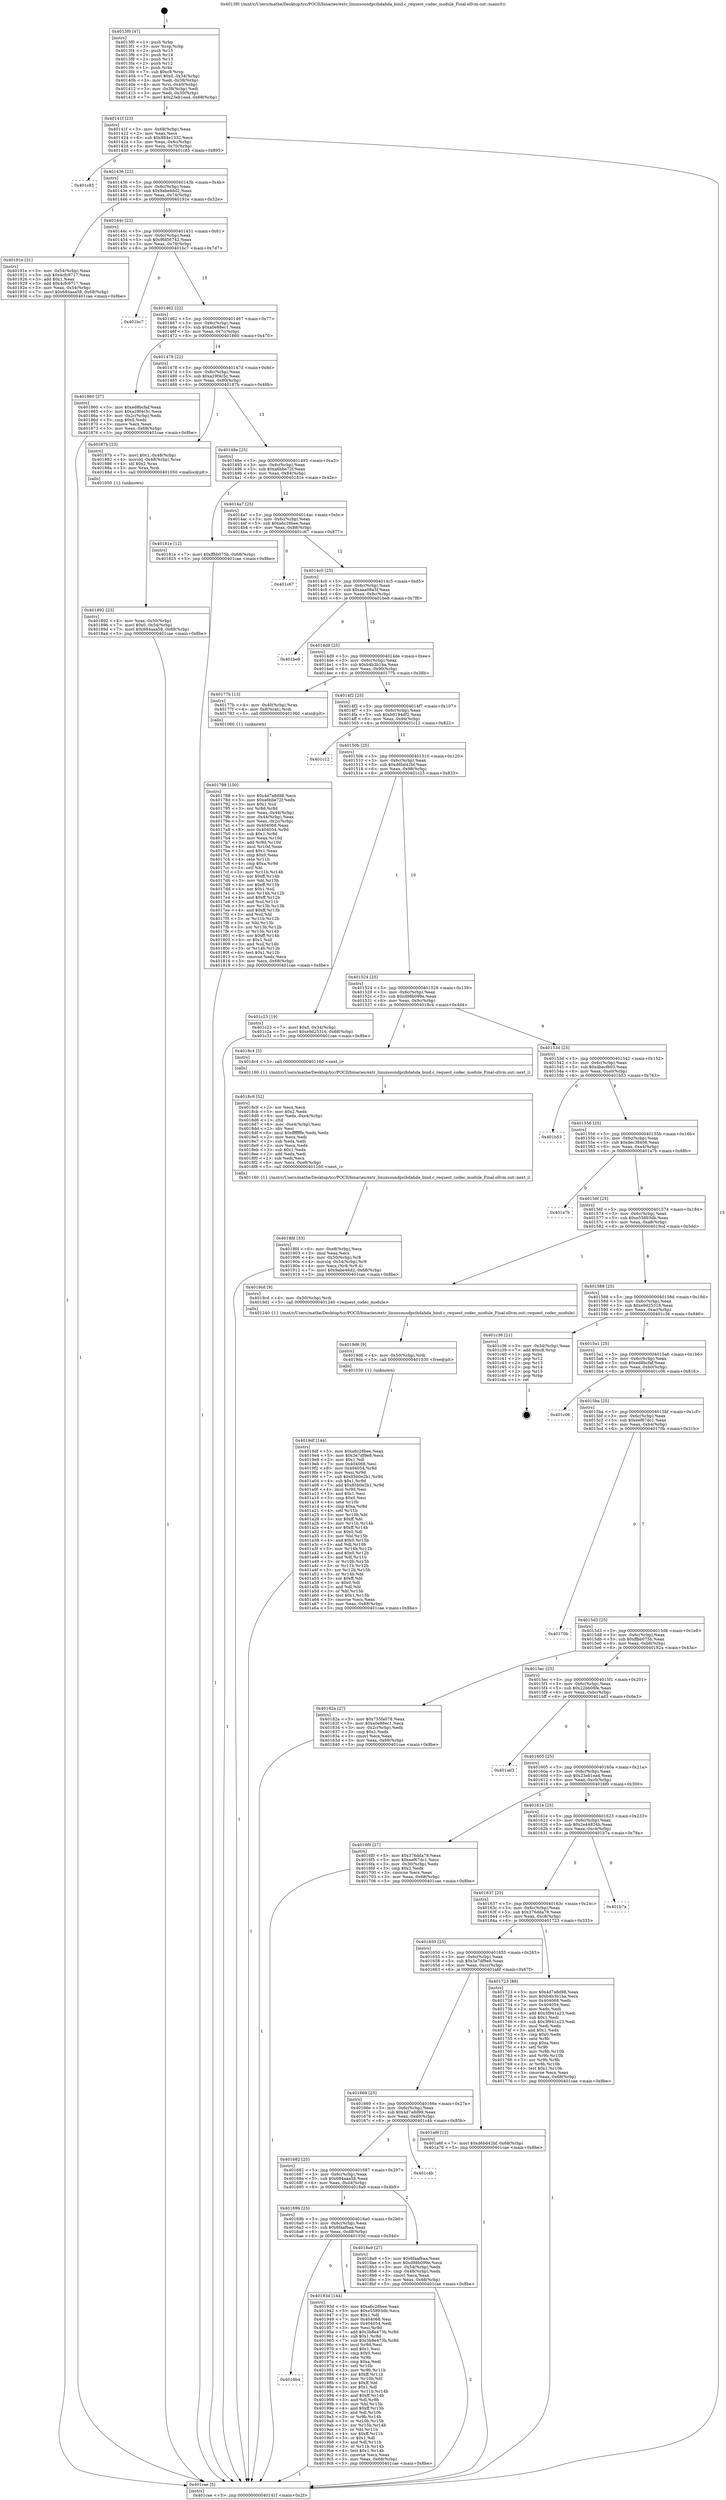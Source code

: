 digraph "0x4013f0" {
  label = "0x4013f0 (/mnt/c/Users/mathe/Desktop/tcc/POCII/binaries/extr_linuxsoundpcihdahda_bind.c_request_codec_module_Final-ollvm.out::main(0))"
  labelloc = "t"
  node[shape=record]

  Entry [label="",width=0.3,height=0.3,shape=circle,fillcolor=black,style=filled]
  "0x40141f" [label="{
     0x40141f [23]\l
     | [instrs]\l
     &nbsp;&nbsp;0x40141f \<+3\>: mov -0x68(%rbp),%eax\l
     &nbsp;&nbsp;0x401422 \<+2\>: mov %eax,%ecx\l
     &nbsp;&nbsp;0x401424 \<+6\>: sub $0x884e1332,%ecx\l
     &nbsp;&nbsp;0x40142a \<+3\>: mov %eax,-0x6c(%rbp)\l
     &nbsp;&nbsp;0x40142d \<+3\>: mov %ecx,-0x70(%rbp)\l
     &nbsp;&nbsp;0x401430 \<+6\>: je 0000000000401c85 \<main+0x895\>\l
  }"]
  "0x401c85" [label="{
     0x401c85\l
  }", style=dashed]
  "0x401436" [label="{
     0x401436 [22]\l
     | [instrs]\l
     &nbsp;&nbsp;0x401436 \<+5\>: jmp 000000000040143b \<main+0x4b\>\l
     &nbsp;&nbsp;0x40143b \<+3\>: mov -0x6c(%rbp),%eax\l
     &nbsp;&nbsp;0x40143e \<+5\>: sub $0x9abe46d2,%eax\l
     &nbsp;&nbsp;0x401443 \<+3\>: mov %eax,-0x74(%rbp)\l
     &nbsp;&nbsp;0x401446 \<+6\>: je 000000000040191e \<main+0x52e\>\l
  }"]
  Exit [label="",width=0.3,height=0.3,shape=circle,fillcolor=black,style=filled,peripheries=2]
  "0x40191e" [label="{
     0x40191e [31]\l
     | [instrs]\l
     &nbsp;&nbsp;0x40191e \<+3\>: mov -0x54(%rbp),%eax\l
     &nbsp;&nbsp;0x401921 \<+5\>: sub $0x4cfc9717,%eax\l
     &nbsp;&nbsp;0x401926 \<+3\>: add $0x1,%eax\l
     &nbsp;&nbsp;0x401929 \<+5\>: add $0x4cfc9717,%eax\l
     &nbsp;&nbsp;0x40192e \<+3\>: mov %eax,-0x54(%rbp)\l
     &nbsp;&nbsp;0x401931 \<+7\>: movl $0x684aaa58,-0x68(%rbp)\l
     &nbsp;&nbsp;0x401938 \<+5\>: jmp 0000000000401cae \<main+0x8be\>\l
  }"]
  "0x40144c" [label="{
     0x40144c [22]\l
     | [instrs]\l
     &nbsp;&nbsp;0x40144c \<+5\>: jmp 0000000000401451 \<main+0x61\>\l
     &nbsp;&nbsp;0x401451 \<+3\>: mov -0x6c(%rbp),%eax\l
     &nbsp;&nbsp;0x401454 \<+5\>: sub $0x9fd56742,%eax\l
     &nbsp;&nbsp;0x401459 \<+3\>: mov %eax,-0x78(%rbp)\l
     &nbsp;&nbsp;0x40145c \<+6\>: je 0000000000401bc7 \<main+0x7d7\>\l
  }"]
  "0x4019df" [label="{
     0x4019df [144]\l
     | [instrs]\l
     &nbsp;&nbsp;0x4019df \<+5\>: mov $0xa6c28bee,%eax\l
     &nbsp;&nbsp;0x4019e4 \<+5\>: mov $0x3e7df9e8,%ecx\l
     &nbsp;&nbsp;0x4019e9 \<+2\>: mov $0x1,%dl\l
     &nbsp;&nbsp;0x4019eb \<+7\>: mov 0x404068,%esi\l
     &nbsp;&nbsp;0x4019f2 \<+8\>: mov 0x404054,%r8d\l
     &nbsp;&nbsp;0x4019fa \<+3\>: mov %esi,%r9d\l
     &nbsp;&nbsp;0x4019fd \<+7\>: sub $0x85b0e2b1,%r9d\l
     &nbsp;&nbsp;0x401a04 \<+4\>: sub $0x1,%r9d\l
     &nbsp;&nbsp;0x401a08 \<+7\>: add $0x85b0e2b1,%r9d\l
     &nbsp;&nbsp;0x401a0f \<+4\>: imul %r9d,%esi\l
     &nbsp;&nbsp;0x401a13 \<+3\>: and $0x1,%esi\l
     &nbsp;&nbsp;0x401a16 \<+3\>: cmp $0x0,%esi\l
     &nbsp;&nbsp;0x401a19 \<+4\>: sete %r10b\l
     &nbsp;&nbsp;0x401a1d \<+4\>: cmp $0xa,%r8d\l
     &nbsp;&nbsp;0x401a21 \<+4\>: setl %r11b\l
     &nbsp;&nbsp;0x401a25 \<+3\>: mov %r10b,%bl\l
     &nbsp;&nbsp;0x401a28 \<+3\>: xor $0xff,%bl\l
     &nbsp;&nbsp;0x401a2b \<+3\>: mov %r11b,%r14b\l
     &nbsp;&nbsp;0x401a2e \<+4\>: xor $0xff,%r14b\l
     &nbsp;&nbsp;0x401a32 \<+3\>: xor $0x0,%dl\l
     &nbsp;&nbsp;0x401a35 \<+3\>: mov %bl,%r15b\l
     &nbsp;&nbsp;0x401a38 \<+4\>: and $0x0,%r15b\l
     &nbsp;&nbsp;0x401a3c \<+3\>: and %dl,%r10b\l
     &nbsp;&nbsp;0x401a3f \<+3\>: mov %r14b,%r12b\l
     &nbsp;&nbsp;0x401a42 \<+4\>: and $0x0,%r12b\l
     &nbsp;&nbsp;0x401a46 \<+3\>: and %dl,%r11b\l
     &nbsp;&nbsp;0x401a49 \<+3\>: or %r10b,%r15b\l
     &nbsp;&nbsp;0x401a4c \<+3\>: or %r11b,%r12b\l
     &nbsp;&nbsp;0x401a4f \<+3\>: xor %r12b,%r15b\l
     &nbsp;&nbsp;0x401a52 \<+3\>: or %r14b,%bl\l
     &nbsp;&nbsp;0x401a55 \<+3\>: xor $0xff,%bl\l
     &nbsp;&nbsp;0x401a58 \<+3\>: or $0x0,%dl\l
     &nbsp;&nbsp;0x401a5b \<+2\>: and %dl,%bl\l
     &nbsp;&nbsp;0x401a5d \<+3\>: or %bl,%r15b\l
     &nbsp;&nbsp;0x401a60 \<+4\>: test $0x1,%r15b\l
     &nbsp;&nbsp;0x401a64 \<+3\>: cmovne %ecx,%eax\l
     &nbsp;&nbsp;0x401a67 \<+3\>: mov %eax,-0x68(%rbp)\l
     &nbsp;&nbsp;0x401a6a \<+5\>: jmp 0000000000401cae \<main+0x8be\>\l
  }"]
  "0x401bc7" [label="{
     0x401bc7\l
  }", style=dashed]
  "0x401462" [label="{
     0x401462 [22]\l
     | [instrs]\l
     &nbsp;&nbsp;0x401462 \<+5\>: jmp 0000000000401467 \<main+0x77\>\l
     &nbsp;&nbsp;0x401467 \<+3\>: mov -0x6c(%rbp),%eax\l
     &nbsp;&nbsp;0x40146a \<+5\>: sub $0xa0e88ec1,%eax\l
     &nbsp;&nbsp;0x40146f \<+3\>: mov %eax,-0x7c(%rbp)\l
     &nbsp;&nbsp;0x401472 \<+6\>: je 0000000000401860 \<main+0x470\>\l
  }"]
  "0x4019d6" [label="{
     0x4019d6 [9]\l
     | [instrs]\l
     &nbsp;&nbsp;0x4019d6 \<+4\>: mov -0x50(%rbp),%rdi\l
     &nbsp;&nbsp;0x4019da \<+5\>: call 0000000000401030 \<free@plt\>\l
     | [calls]\l
     &nbsp;&nbsp;0x401030 \{1\} (unknown)\l
  }"]
  "0x401860" [label="{
     0x401860 [27]\l
     | [instrs]\l
     &nbsp;&nbsp;0x401860 \<+5\>: mov $0xed8bcfaf,%eax\l
     &nbsp;&nbsp;0x401865 \<+5\>: mov $0xa29f4c5c,%ecx\l
     &nbsp;&nbsp;0x40186a \<+3\>: mov -0x2c(%rbp),%edx\l
     &nbsp;&nbsp;0x40186d \<+3\>: cmp $0x0,%edx\l
     &nbsp;&nbsp;0x401870 \<+3\>: cmove %ecx,%eax\l
     &nbsp;&nbsp;0x401873 \<+3\>: mov %eax,-0x68(%rbp)\l
     &nbsp;&nbsp;0x401876 \<+5\>: jmp 0000000000401cae \<main+0x8be\>\l
  }"]
  "0x401478" [label="{
     0x401478 [22]\l
     | [instrs]\l
     &nbsp;&nbsp;0x401478 \<+5\>: jmp 000000000040147d \<main+0x8d\>\l
     &nbsp;&nbsp;0x40147d \<+3\>: mov -0x6c(%rbp),%eax\l
     &nbsp;&nbsp;0x401480 \<+5\>: sub $0xa29f4c5c,%eax\l
     &nbsp;&nbsp;0x401485 \<+3\>: mov %eax,-0x80(%rbp)\l
     &nbsp;&nbsp;0x401488 \<+6\>: je 000000000040187b \<main+0x48b\>\l
  }"]
  "0x4016b4" [label="{
     0x4016b4\l
  }", style=dashed]
  "0x40187b" [label="{
     0x40187b [23]\l
     | [instrs]\l
     &nbsp;&nbsp;0x40187b \<+7\>: movl $0x1,-0x48(%rbp)\l
     &nbsp;&nbsp;0x401882 \<+4\>: movslq -0x48(%rbp),%rax\l
     &nbsp;&nbsp;0x401886 \<+4\>: shl $0x2,%rax\l
     &nbsp;&nbsp;0x40188a \<+3\>: mov %rax,%rdi\l
     &nbsp;&nbsp;0x40188d \<+5\>: call 0000000000401050 \<malloc@plt\>\l
     | [calls]\l
     &nbsp;&nbsp;0x401050 \{1\} (unknown)\l
  }"]
  "0x40148e" [label="{
     0x40148e [25]\l
     | [instrs]\l
     &nbsp;&nbsp;0x40148e \<+5\>: jmp 0000000000401493 \<main+0xa3\>\l
     &nbsp;&nbsp;0x401493 \<+3\>: mov -0x6c(%rbp),%eax\l
     &nbsp;&nbsp;0x401496 \<+5\>: sub $0xa6bbe72f,%eax\l
     &nbsp;&nbsp;0x40149b \<+6\>: mov %eax,-0x84(%rbp)\l
     &nbsp;&nbsp;0x4014a1 \<+6\>: je 000000000040181e \<main+0x42e\>\l
  }"]
  "0x40193d" [label="{
     0x40193d [144]\l
     | [instrs]\l
     &nbsp;&nbsp;0x40193d \<+5\>: mov $0xa6c28bee,%eax\l
     &nbsp;&nbsp;0x401942 \<+5\>: mov $0xe55893db,%ecx\l
     &nbsp;&nbsp;0x401947 \<+2\>: mov $0x1,%dl\l
     &nbsp;&nbsp;0x401949 \<+7\>: mov 0x404068,%esi\l
     &nbsp;&nbsp;0x401950 \<+7\>: mov 0x404054,%edi\l
     &nbsp;&nbsp;0x401957 \<+3\>: mov %esi,%r8d\l
     &nbsp;&nbsp;0x40195a \<+7\>: add $0x3b8e473b,%r8d\l
     &nbsp;&nbsp;0x401961 \<+4\>: sub $0x1,%r8d\l
     &nbsp;&nbsp;0x401965 \<+7\>: sub $0x3b8e473b,%r8d\l
     &nbsp;&nbsp;0x40196c \<+4\>: imul %r8d,%esi\l
     &nbsp;&nbsp;0x401970 \<+3\>: and $0x1,%esi\l
     &nbsp;&nbsp;0x401973 \<+3\>: cmp $0x0,%esi\l
     &nbsp;&nbsp;0x401976 \<+4\>: sete %r9b\l
     &nbsp;&nbsp;0x40197a \<+3\>: cmp $0xa,%edi\l
     &nbsp;&nbsp;0x40197d \<+4\>: setl %r10b\l
     &nbsp;&nbsp;0x401981 \<+3\>: mov %r9b,%r11b\l
     &nbsp;&nbsp;0x401984 \<+4\>: xor $0xff,%r11b\l
     &nbsp;&nbsp;0x401988 \<+3\>: mov %r10b,%bl\l
     &nbsp;&nbsp;0x40198b \<+3\>: xor $0xff,%bl\l
     &nbsp;&nbsp;0x40198e \<+3\>: xor $0x1,%dl\l
     &nbsp;&nbsp;0x401991 \<+3\>: mov %r11b,%r14b\l
     &nbsp;&nbsp;0x401994 \<+4\>: and $0xff,%r14b\l
     &nbsp;&nbsp;0x401998 \<+3\>: and %dl,%r9b\l
     &nbsp;&nbsp;0x40199b \<+3\>: mov %bl,%r15b\l
     &nbsp;&nbsp;0x40199e \<+4\>: and $0xff,%r15b\l
     &nbsp;&nbsp;0x4019a2 \<+3\>: and %dl,%r10b\l
     &nbsp;&nbsp;0x4019a5 \<+3\>: or %r9b,%r14b\l
     &nbsp;&nbsp;0x4019a8 \<+3\>: or %r10b,%r15b\l
     &nbsp;&nbsp;0x4019ab \<+3\>: xor %r15b,%r14b\l
     &nbsp;&nbsp;0x4019ae \<+3\>: or %bl,%r11b\l
     &nbsp;&nbsp;0x4019b1 \<+4\>: xor $0xff,%r11b\l
     &nbsp;&nbsp;0x4019b5 \<+3\>: or $0x1,%dl\l
     &nbsp;&nbsp;0x4019b8 \<+3\>: and %dl,%r11b\l
     &nbsp;&nbsp;0x4019bb \<+3\>: or %r11b,%r14b\l
     &nbsp;&nbsp;0x4019be \<+4\>: test $0x1,%r14b\l
     &nbsp;&nbsp;0x4019c2 \<+3\>: cmovne %ecx,%eax\l
     &nbsp;&nbsp;0x4019c5 \<+3\>: mov %eax,-0x68(%rbp)\l
     &nbsp;&nbsp;0x4019c8 \<+5\>: jmp 0000000000401cae \<main+0x8be\>\l
  }"]
  "0x40181e" [label="{
     0x40181e [12]\l
     | [instrs]\l
     &nbsp;&nbsp;0x40181e \<+7\>: movl $0xffbb075b,-0x68(%rbp)\l
     &nbsp;&nbsp;0x401825 \<+5\>: jmp 0000000000401cae \<main+0x8be\>\l
  }"]
  "0x4014a7" [label="{
     0x4014a7 [25]\l
     | [instrs]\l
     &nbsp;&nbsp;0x4014a7 \<+5\>: jmp 00000000004014ac \<main+0xbc\>\l
     &nbsp;&nbsp;0x4014ac \<+3\>: mov -0x6c(%rbp),%eax\l
     &nbsp;&nbsp;0x4014af \<+5\>: sub $0xa6c28bee,%eax\l
     &nbsp;&nbsp;0x4014b4 \<+6\>: mov %eax,-0x88(%rbp)\l
     &nbsp;&nbsp;0x4014ba \<+6\>: je 0000000000401c67 \<main+0x877\>\l
  }"]
  "0x4018fd" [label="{
     0x4018fd [33]\l
     | [instrs]\l
     &nbsp;&nbsp;0x4018fd \<+6\>: mov -0xe8(%rbp),%ecx\l
     &nbsp;&nbsp;0x401903 \<+3\>: imul %eax,%ecx\l
     &nbsp;&nbsp;0x401906 \<+4\>: mov -0x50(%rbp),%r8\l
     &nbsp;&nbsp;0x40190a \<+4\>: movslq -0x54(%rbp),%r9\l
     &nbsp;&nbsp;0x40190e \<+4\>: mov %ecx,(%r8,%r9,4)\l
     &nbsp;&nbsp;0x401912 \<+7\>: movl $0x9abe46d2,-0x68(%rbp)\l
     &nbsp;&nbsp;0x401919 \<+5\>: jmp 0000000000401cae \<main+0x8be\>\l
  }"]
  "0x401c67" [label="{
     0x401c67\l
  }", style=dashed]
  "0x4014c0" [label="{
     0x4014c0 [25]\l
     | [instrs]\l
     &nbsp;&nbsp;0x4014c0 \<+5\>: jmp 00000000004014c5 \<main+0xd5\>\l
     &nbsp;&nbsp;0x4014c5 \<+3\>: mov -0x6c(%rbp),%eax\l
     &nbsp;&nbsp;0x4014c8 \<+5\>: sub $0xaaa08a5f,%eax\l
     &nbsp;&nbsp;0x4014cd \<+6\>: mov %eax,-0x8c(%rbp)\l
     &nbsp;&nbsp;0x4014d3 \<+6\>: je 0000000000401be8 \<main+0x7f8\>\l
  }"]
  "0x4018c9" [label="{
     0x4018c9 [52]\l
     | [instrs]\l
     &nbsp;&nbsp;0x4018c9 \<+2\>: xor %ecx,%ecx\l
     &nbsp;&nbsp;0x4018cb \<+5\>: mov $0x2,%edx\l
     &nbsp;&nbsp;0x4018d0 \<+6\>: mov %edx,-0xe4(%rbp)\l
     &nbsp;&nbsp;0x4018d6 \<+1\>: cltd\l
     &nbsp;&nbsp;0x4018d7 \<+6\>: mov -0xe4(%rbp),%esi\l
     &nbsp;&nbsp;0x4018dd \<+2\>: idiv %esi\l
     &nbsp;&nbsp;0x4018df \<+6\>: imul $0xfffffffe,%edx,%edx\l
     &nbsp;&nbsp;0x4018e5 \<+2\>: mov %ecx,%edi\l
     &nbsp;&nbsp;0x4018e7 \<+2\>: sub %edx,%edi\l
     &nbsp;&nbsp;0x4018e9 \<+2\>: mov %ecx,%edx\l
     &nbsp;&nbsp;0x4018eb \<+3\>: sub $0x1,%edx\l
     &nbsp;&nbsp;0x4018ee \<+2\>: add %edx,%edi\l
     &nbsp;&nbsp;0x4018f0 \<+2\>: sub %edi,%ecx\l
     &nbsp;&nbsp;0x4018f2 \<+6\>: mov %ecx,-0xe8(%rbp)\l
     &nbsp;&nbsp;0x4018f8 \<+5\>: call 0000000000401160 \<next_i\>\l
     | [calls]\l
     &nbsp;&nbsp;0x401160 \{1\} (/mnt/c/Users/mathe/Desktop/tcc/POCII/binaries/extr_linuxsoundpcihdahda_bind.c_request_codec_module_Final-ollvm.out::next_i)\l
  }"]
  "0x401be8" [label="{
     0x401be8\l
  }", style=dashed]
  "0x4014d9" [label="{
     0x4014d9 [25]\l
     | [instrs]\l
     &nbsp;&nbsp;0x4014d9 \<+5\>: jmp 00000000004014de \<main+0xee\>\l
     &nbsp;&nbsp;0x4014de \<+3\>: mov -0x6c(%rbp),%eax\l
     &nbsp;&nbsp;0x4014e1 \<+5\>: sub $0xb4b3b1ba,%eax\l
     &nbsp;&nbsp;0x4014e6 \<+6\>: mov %eax,-0x90(%rbp)\l
     &nbsp;&nbsp;0x4014ec \<+6\>: je 000000000040177b \<main+0x38b\>\l
  }"]
  "0x40169b" [label="{
     0x40169b [25]\l
     | [instrs]\l
     &nbsp;&nbsp;0x40169b \<+5\>: jmp 00000000004016a0 \<main+0x2b0\>\l
     &nbsp;&nbsp;0x4016a0 \<+3\>: mov -0x6c(%rbp),%eax\l
     &nbsp;&nbsp;0x4016a3 \<+5\>: sub $0x6faafbaa,%eax\l
     &nbsp;&nbsp;0x4016a8 \<+6\>: mov %eax,-0xd8(%rbp)\l
     &nbsp;&nbsp;0x4016ae \<+6\>: je 000000000040193d \<main+0x54d\>\l
  }"]
  "0x40177b" [label="{
     0x40177b [13]\l
     | [instrs]\l
     &nbsp;&nbsp;0x40177b \<+4\>: mov -0x40(%rbp),%rax\l
     &nbsp;&nbsp;0x40177f \<+4\>: mov 0x8(%rax),%rdi\l
     &nbsp;&nbsp;0x401783 \<+5\>: call 0000000000401060 \<atoi@plt\>\l
     | [calls]\l
     &nbsp;&nbsp;0x401060 \{1\} (unknown)\l
  }"]
  "0x4014f2" [label="{
     0x4014f2 [25]\l
     | [instrs]\l
     &nbsp;&nbsp;0x4014f2 \<+5\>: jmp 00000000004014f7 \<main+0x107\>\l
     &nbsp;&nbsp;0x4014f7 \<+3\>: mov -0x6c(%rbp),%eax\l
     &nbsp;&nbsp;0x4014fa \<+5\>: sub $0xb9194df2,%eax\l
     &nbsp;&nbsp;0x4014ff \<+6\>: mov %eax,-0x94(%rbp)\l
     &nbsp;&nbsp;0x401505 \<+6\>: je 0000000000401c12 \<main+0x822\>\l
  }"]
  "0x4018a9" [label="{
     0x4018a9 [27]\l
     | [instrs]\l
     &nbsp;&nbsp;0x4018a9 \<+5\>: mov $0x6faafbaa,%eax\l
     &nbsp;&nbsp;0x4018ae \<+5\>: mov $0xd98b099e,%ecx\l
     &nbsp;&nbsp;0x4018b3 \<+3\>: mov -0x54(%rbp),%edx\l
     &nbsp;&nbsp;0x4018b6 \<+3\>: cmp -0x48(%rbp),%edx\l
     &nbsp;&nbsp;0x4018b9 \<+3\>: cmovl %ecx,%eax\l
     &nbsp;&nbsp;0x4018bc \<+3\>: mov %eax,-0x68(%rbp)\l
     &nbsp;&nbsp;0x4018bf \<+5\>: jmp 0000000000401cae \<main+0x8be\>\l
  }"]
  "0x401c12" [label="{
     0x401c12\l
  }", style=dashed]
  "0x40150b" [label="{
     0x40150b [25]\l
     | [instrs]\l
     &nbsp;&nbsp;0x40150b \<+5\>: jmp 0000000000401510 \<main+0x120\>\l
     &nbsp;&nbsp;0x401510 \<+3\>: mov -0x6c(%rbp),%eax\l
     &nbsp;&nbsp;0x401513 \<+5\>: sub $0xd6bd42bf,%eax\l
     &nbsp;&nbsp;0x401518 \<+6\>: mov %eax,-0x98(%rbp)\l
     &nbsp;&nbsp;0x40151e \<+6\>: je 0000000000401c23 \<main+0x833\>\l
  }"]
  "0x401682" [label="{
     0x401682 [25]\l
     | [instrs]\l
     &nbsp;&nbsp;0x401682 \<+5\>: jmp 0000000000401687 \<main+0x297\>\l
     &nbsp;&nbsp;0x401687 \<+3\>: mov -0x6c(%rbp),%eax\l
     &nbsp;&nbsp;0x40168a \<+5\>: sub $0x684aaa58,%eax\l
     &nbsp;&nbsp;0x40168f \<+6\>: mov %eax,-0xd4(%rbp)\l
     &nbsp;&nbsp;0x401695 \<+6\>: je 00000000004018a9 \<main+0x4b9\>\l
  }"]
  "0x401c23" [label="{
     0x401c23 [19]\l
     | [instrs]\l
     &nbsp;&nbsp;0x401c23 \<+7\>: movl $0x0,-0x34(%rbp)\l
     &nbsp;&nbsp;0x401c2a \<+7\>: movl $0xe9d25316,-0x68(%rbp)\l
     &nbsp;&nbsp;0x401c31 \<+5\>: jmp 0000000000401cae \<main+0x8be\>\l
  }"]
  "0x401524" [label="{
     0x401524 [25]\l
     | [instrs]\l
     &nbsp;&nbsp;0x401524 \<+5\>: jmp 0000000000401529 \<main+0x139\>\l
     &nbsp;&nbsp;0x401529 \<+3\>: mov -0x6c(%rbp),%eax\l
     &nbsp;&nbsp;0x40152c \<+5\>: sub $0xd98b099e,%eax\l
     &nbsp;&nbsp;0x401531 \<+6\>: mov %eax,-0x9c(%rbp)\l
     &nbsp;&nbsp;0x401537 \<+6\>: je 00000000004018c4 \<main+0x4d4\>\l
  }"]
  "0x401c4b" [label="{
     0x401c4b\l
  }", style=dashed]
  "0x4018c4" [label="{
     0x4018c4 [5]\l
     | [instrs]\l
     &nbsp;&nbsp;0x4018c4 \<+5\>: call 0000000000401160 \<next_i\>\l
     | [calls]\l
     &nbsp;&nbsp;0x401160 \{1\} (/mnt/c/Users/mathe/Desktop/tcc/POCII/binaries/extr_linuxsoundpcihdahda_bind.c_request_codec_module_Final-ollvm.out::next_i)\l
  }"]
  "0x40153d" [label="{
     0x40153d [25]\l
     | [instrs]\l
     &nbsp;&nbsp;0x40153d \<+5\>: jmp 0000000000401542 \<main+0x152\>\l
     &nbsp;&nbsp;0x401542 \<+3\>: mov -0x6c(%rbp),%eax\l
     &nbsp;&nbsp;0x401545 \<+5\>: sub $0xdbecf603,%eax\l
     &nbsp;&nbsp;0x40154a \<+6\>: mov %eax,-0xa0(%rbp)\l
     &nbsp;&nbsp;0x401550 \<+6\>: je 0000000000401b53 \<main+0x763\>\l
  }"]
  "0x401669" [label="{
     0x401669 [25]\l
     | [instrs]\l
     &nbsp;&nbsp;0x401669 \<+5\>: jmp 000000000040166e \<main+0x27e\>\l
     &nbsp;&nbsp;0x40166e \<+3\>: mov -0x6c(%rbp),%eax\l
     &nbsp;&nbsp;0x401671 \<+5\>: sub $0x4d7a8d98,%eax\l
     &nbsp;&nbsp;0x401676 \<+6\>: mov %eax,-0xd0(%rbp)\l
     &nbsp;&nbsp;0x40167c \<+6\>: je 0000000000401c4b \<main+0x85b\>\l
  }"]
  "0x401b53" [label="{
     0x401b53\l
  }", style=dashed]
  "0x401556" [label="{
     0x401556 [25]\l
     | [instrs]\l
     &nbsp;&nbsp;0x401556 \<+5\>: jmp 000000000040155b \<main+0x16b\>\l
     &nbsp;&nbsp;0x40155b \<+3\>: mov -0x6c(%rbp),%eax\l
     &nbsp;&nbsp;0x40155e \<+5\>: sub $0xdec38408,%eax\l
     &nbsp;&nbsp;0x401563 \<+6\>: mov %eax,-0xa4(%rbp)\l
     &nbsp;&nbsp;0x401569 \<+6\>: je 0000000000401a7b \<main+0x68b\>\l
  }"]
  "0x401a6f" [label="{
     0x401a6f [12]\l
     | [instrs]\l
     &nbsp;&nbsp;0x401a6f \<+7\>: movl $0xd6bd42bf,-0x68(%rbp)\l
     &nbsp;&nbsp;0x401a76 \<+5\>: jmp 0000000000401cae \<main+0x8be\>\l
  }"]
  "0x401a7b" [label="{
     0x401a7b\l
  }", style=dashed]
  "0x40156f" [label="{
     0x40156f [25]\l
     | [instrs]\l
     &nbsp;&nbsp;0x40156f \<+5\>: jmp 0000000000401574 \<main+0x184\>\l
     &nbsp;&nbsp;0x401574 \<+3\>: mov -0x6c(%rbp),%eax\l
     &nbsp;&nbsp;0x401577 \<+5\>: sub $0xe55893db,%eax\l
     &nbsp;&nbsp;0x40157c \<+6\>: mov %eax,-0xa8(%rbp)\l
     &nbsp;&nbsp;0x401582 \<+6\>: je 00000000004019cd \<main+0x5dd\>\l
  }"]
  "0x401892" [label="{
     0x401892 [23]\l
     | [instrs]\l
     &nbsp;&nbsp;0x401892 \<+4\>: mov %rax,-0x50(%rbp)\l
     &nbsp;&nbsp;0x401896 \<+7\>: movl $0x0,-0x54(%rbp)\l
     &nbsp;&nbsp;0x40189d \<+7\>: movl $0x684aaa58,-0x68(%rbp)\l
     &nbsp;&nbsp;0x4018a4 \<+5\>: jmp 0000000000401cae \<main+0x8be\>\l
  }"]
  "0x4019cd" [label="{
     0x4019cd [9]\l
     | [instrs]\l
     &nbsp;&nbsp;0x4019cd \<+4\>: mov -0x50(%rbp),%rdi\l
     &nbsp;&nbsp;0x4019d1 \<+5\>: call 0000000000401240 \<request_codec_module\>\l
     | [calls]\l
     &nbsp;&nbsp;0x401240 \{1\} (/mnt/c/Users/mathe/Desktop/tcc/POCII/binaries/extr_linuxsoundpcihdahda_bind.c_request_codec_module_Final-ollvm.out::request_codec_module)\l
  }"]
  "0x401588" [label="{
     0x401588 [25]\l
     | [instrs]\l
     &nbsp;&nbsp;0x401588 \<+5\>: jmp 000000000040158d \<main+0x19d\>\l
     &nbsp;&nbsp;0x40158d \<+3\>: mov -0x6c(%rbp),%eax\l
     &nbsp;&nbsp;0x401590 \<+5\>: sub $0xe9d25316,%eax\l
     &nbsp;&nbsp;0x401595 \<+6\>: mov %eax,-0xac(%rbp)\l
     &nbsp;&nbsp;0x40159b \<+6\>: je 0000000000401c36 \<main+0x846\>\l
  }"]
  "0x401788" [label="{
     0x401788 [150]\l
     | [instrs]\l
     &nbsp;&nbsp;0x401788 \<+5\>: mov $0x4d7a8d98,%ecx\l
     &nbsp;&nbsp;0x40178d \<+5\>: mov $0xa6bbe72f,%edx\l
     &nbsp;&nbsp;0x401792 \<+3\>: mov $0x1,%sil\l
     &nbsp;&nbsp;0x401795 \<+3\>: xor %r8d,%r8d\l
     &nbsp;&nbsp;0x401798 \<+3\>: mov %eax,-0x44(%rbp)\l
     &nbsp;&nbsp;0x40179b \<+3\>: mov -0x44(%rbp),%eax\l
     &nbsp;&nbsp;0x40179e \<+3\>: mov %eax,-0x2c(%rbp)\l
     &nbsp;&nbsp;0x4017a1 \<+7\>: mov 0x404068,%eax\l
     &nbsp;&nbsp;0x4017a8 \<+8\>: mov 0x404054,%r9d\l
     &nbsp;&nbsp;0x4017b0 \<+4\>: sub $0x1,%r8d\l
     &nbsp;&nbsp;0x4017b4 \<+3\>: mov %eax,%r10d\l
     &nbsp;&nbsp;0x4017b7 \<+3\>: add %r8d,%r10d\l
     &nbsp;&nbsp;0x4017ba \<+4\>: imul %r10d,%eax\l
     &nbsp;&nbsp;0x4017be \<+3\>: and $0x1,%eax\l
     &nbsp;&nbsp;0x4017c1 \<+3\>: cmp $0x0,%eax\l
     &nbsp;&nbsp;0x4017c4 \<+4\>: sete %r11b\l
     &nbsp;&nbsp;0x4017c8 \<+4\>: cmp $0xa,%r9d\l
     &nbsp;&nbsp;0x4017cc \<+3\>: setl %bl\l
     &nbsp;&nbsp;0x4017cf \<+3\>: mov %r11b,%r14b\l
     &nbsp;&nbsp;0x4017d2 \<+4\>: xor $0xff,%r14b\l
     &nbsp;&nbsp;0x4017d6 \<+3\>: mov %bl,%r15b\l
     &nbsp;&nbsp;0x4017d9 \<+4\>: xor $0xff,%r15b\l
     &nbsp;&nbsp;0x4017dd \<+4\>: xor $0x1,%sil\l
     &nbsp;&nbsp;0x4017e1 \<+3\>: mov %r14b,%r12b\l
     &nbsp;&nbsp;0x4017e4 \<+4\>: and $0xff,%r12b\l
     &nbsp;&nbsp;0x4017e8 \<+3\>: and %sil,%r11b\l
     &nbsp;&nbsp;0x4017eb \<+3\>: mov %r15b,%r13b\l
     &nbsp;&nbsp;0x4017ee \<+4\>: and $0xff,%r13b\l
     &nbsp;&nbsp;0x4017f2 \<+3\>: and %sil,%bl\l
     &nbsp;&nbsp;0x4017f5 \<+3\>: or %r11b,%r12b\l
     &nbsp;&nbsp;0x4017f8 \<+3\>: or %bl,%r13b\l
     &nbsp;&nbsp;0x4017fb \<+3\>: xor %r13b,%r12b\l
     &nbsp;&nbsp;0x4017fe \<+3\>: or %r15b,%r14b\l
     &nbsp;&nbsp;0x401801 \<+4\>: xor $0xff,%r14b\l
     &nbsp;&nbsp;0x401805 \<+4\>: or $0x1,%sil\l
     &nbsp;&nbsp;0x401809 \<+3\>: and %sil,%r14b\l
     &nbsp;&nbsp;0x40180c \<+3\>: or %r14b,%r12b\l
     &nbsp;&nbsp;0x40180f \<+4\>: test $0x1,%r12b\l
     &nbsp;&nbsp;0x401813 \<+3\>: cmovne %edx,%ecx\l
     &nbsp;&nbsp;0x401816 \<+3\>: mov %ecx,-0x68(%rbp)\l
     &nbsp;&nbsp;0x401819 \<+5\>: jmp 0000000000401cae \<main+0x8be\>\l
  }"]
  "0x401c36" [label="{
     0x401c36 [21]\l
     | [instrs]\l
     &nbsp;&nbsp;0x401c36 \<+3\>: mov -0x34(%rbp),%eax\l
     &nbsp;&nbsp;0x401c39 \<+7\>: add $0xc8,%rsp\l
     &nbsp;&nbsp;0x401c40 \<+1\>: pop %rbx\l
     &nbsp;&nbsp;0x401c41 \<+2\>: pop %r12\l
     &nbsp;&nbsp;0x401c43 \<+2\>: pop %r13\l
     &nbsp;&nbsp;0x401c45 \<+2\>: pop %r14\l
     &nbsp;&nbsp;0x401c47 \<+2\>: pop %r15\l
     &nbsp;&nbsp;0x401c49 \<+1\>: pop %rbp\l
     &nbsp;&nbsp;0x401c4a \<+1\>: ret\l
  }"]
  "0x4015a1" [label="{
     0x4015a1 [25]\l
     | [instrs]\l
     &nbsp;&nbsp;0x4015a1 \<+5\>: jmp 00000000004015a6 \<main+0x1b6\>\l
     &nbsp;&nbsp;0x4015a6 \<+3\>: mov -0x6c(%rbp),%eax\l
     &nbsp;&nbsp;0x4015a9 \<+5\>: sub $0xed8bcfaf,%eax\l
     &nbsp;&nbsp;0x4015ae \<+6\>: mov %eax,-0xb0(%rbp)\l
     &nbsp;&nbsp;0x4015b4 \<+6\>: je 0000000000401c06 \<main+0x816\>\l
  }"]
  "0x401650" [label="{
     0x401650 [25]\l
     | [instrs]\l
     &nbsp;&nbsp;0x401650 \<+5\>: jmp 0000000000401655 \<main+0x265\>\l
     &nbsp;&nbsp;0x401655 \<+3\>: mov -0x6c(%rbp),%eax\l
     &nbsp;&nbsp;0x401658 \<+5\>: sub $0x3e7df9e8,%eax\l
     &nbsp;&nbsp;0x40165d \<+6\>: mov %eax,-0xcc(%rbp)\l
     &nbsp;&nbsp;0x401663 \<+6\>: je 0000000000401a6f \<main+0x67f\>\l
  }"]
  "0x401c06" [label="{
     0x401c06\l
  }", style=dashed]
  "0x4015ba" [label="{
     0x4015ba [25]\l
     | [instrs]\l
     &nbsp;&nbsp;0x4015ba \<+5\>: jmp 00000000004015bf \<main+0x1cf\>\l
     &nbsp;&nbsp;0x4015bf \<+3\>: mov -0x6c(%rbp),%eax\l
     &nbsp;&nbsp;0x4015c2 \<+5\>: sub $0xeef67dc1,%eax\l
     &nbsp;&nbsp;0x4015c7 \<+6\>: mov %eax,-0xb4(%rbp)\l
     &nbsp;&nbsp;0x4015cd \<+6\>: je 000000000040170b \<main+0x31b\>\l
  }"]
  "0x401723" [label="{
     0x401723 [88]\l
     | [instrs]\l
     &nbsp;&nbsp;0x401723 \<+5\>: mov $0x4d7a8d98,%eax\l
     &nbsp;&nbsp;0x401728 \<+5\>: mov $0xb4b3b1ba,%ecx\l
     &nbsp;&nbsp;0x40172d \<+7\>: mov 0x404068,%edx\l
     &nbsp;&nbsp;0x401734 \<+7\>: mov 0x404054,%esi\l
     &nbsp;&nbsp;0x40173b \<+2\>: mov %edx,%edi\l
     &nbsp;&nbsp;0x40173d \<+6\>: add $0x3f941a23,%edi\l
     &nbsp;&nbsp;0x401743 \<+3\>: sub $0x1,%edi\l
     &nbsp;&nbsp;0x401746 \<+6\>: sub $0x3f941a23,%edi\l
     &nbsp;&nbsp;0x40174c \<+3\>: imul %edi,%edx\l
     &nbsp;&nbsp;0x40174f \<+3\>: and $0x1,%edx\l
     &nbsp;&nbsp;0x401752 \<+3\>: cmp $0x0,%edx\l
     &nbsp;&nbsp;0x401755 \<+4\>: sete %r8b\l
     &nbsp;&nbsp;0x401759 \<+3\>: cmp $0xa,%esi\l
     &nbsp;&nbsp;0x40175c \<+4\>: setl %r9b\l
     &nbsp;&nbsp;0x401760 \<+3\>: mov %r8b,%r10b\l
     &nbsp;&nbsp;0x401763 \<+3\>: and %r9b,%r10b\l
     &nbsp;&nbsp;0x401766 \<+3\>: xor %r9b,%r8b\l
     &nbsp;&nbsp;0x401769 \<+3\>: or %r8b,%r10b\l
     &nbsp;&nbsp;0x40176c \<+4\>: test $0x1,%r10b\l
     &nbsp;&nbsp;0x401770 \<+3\>: cmovne %ecx,%eax\l
     &nbsp;&nbsp;0x401773 \<+3\>: mov %eax,-0x68(%rbp)\l
     &nbsp;&nbsp;0x401776 \<+5\>: jmp 0000000000401cae \<main+0x8be\>\l
  }"]
  "0x40170b" [label="{
     0x40170b\l
  }", style=dashed]
  "0x4015d3" [label="{
     0x4015d3 [25]\l
     | [instrs]\l
     &nbsp;&nbsp;0x4015d3 \<+5\>: jmp 00000000004015d8 \<main+0x1e8\>\l
     &nbsp;&nbsp;0x4015d8 \<+3\>: mov -0x6c(%rbp),%eax\l
     &nbsp;&nbsp;0x4015db \<+5\>: sub $0xffbb075b,%eax\l
     &nbsp;&nbsp;0x4015e0 \<+6\>: mov %eax,-0xb8(%rbp)\l
     &nbsp;&nbsp;0x4015e6 \<+6\>: je 000000000040182a \<main+0x43a\>\l
  }"]
  "0x401637" [label="{
     0x401637 [25]\l
     | [instrs]\l
     &nbsp;&nbsp;0x401637 \<+5\>: jmp 000000000040163c \<main+0x24c\>\l
     &nbsp;&nbsp;0x40163c \<+3\>: mov -0x6c(%rbp),%eax\l
     &nbsp;&nbsp;0x40163f \<+5\>: sub $0x376dda78,%eax\l
     &nbsp;&nbsp;0x401644 \<+6\>: mov %eax,-0xc8(%rbp)\l
     &nbsp;&nbsp;0x40164a \<+6\>: je 0000000000401723 \<main+0x333\>\l
  }"]
  "0x40182a" [label="{
     0x40182a [27]\l
     | [instrs]\l
     &nbsp;&nbsp;0x40182a \<+5\>: mov $0x755fa078,%eax\l
     &nbsp;&nbsp;0x40182f \<+5\>: mov $0xa0e88ec1,%ecx\l
     &nbsp;&nbsp;0x401834 \<+3\>: mov -0x2c(%rbp),%edx\l
     &nbsp;&nbsp;0x401837 \<+3\>: cmp $0x1,%edx\l
     &nbsp;&nbsp;0x40183a \<+3\>: cmovl %ecx,%eax\l
     &nbsp;&nbsp;0x40183d \<+3\>: mov %eax,-0x68(%rbp)\l
     &nbsp;&nbsp;0x401840 \<+5\>: jmp 0000000000401cae \<main+0x8be\>\l
  }"]
  "0x4015ec" [label="{
     0x4015ec [25]\l
     | [instrs]\l
     &nbsp;&nbsp;0x4015ec \<+5\>: jmp 00000000004015f1 \<main+0x201\>\l
     &nbsp;&nbsp;0x4015f1 \<+3\>: mov -0x6c(%rbp),%eax\l
     &nbsp;&nbsp;0x4015f4 \<+5\>: sub $0x22bb08fe,%eax\l
     &nbsp;&nbsp;0x4015f9 \<+6\>: mov %eax,-0xbc(%rbp)\l
     &nbsp;&nbsp;0x4015ff \<+6\>: je 0000000000401ad3 \<main+0x6e3\>\l
  }"]
  "0x401b7a" [label="{
     0x401b7a\l
  }", style=dashed]
  "0x401ad3" [label="{
     0x401ad3\l
  }", style=dashed]
  "0x401605" [label="{
     0x401605 [25]\l
     | [instrs]\l
     &nbsp;&nbsp;0x401605 \<+5\>: jmp 000000000040160a \<main+0x21a\>\l
     &nbsp;&nbsp;0x40160a \<+3\>: mov -0x6c(%rbp),%eax\l
     &nbsp;&nbsp;0x40160d \<+5\>: sub $0x23eb1ea4,%eax\l
     &nbsp;&nbsp;0x401612 \<+6\>: mov %eax,-0xc0(%rbp)\l
     &nbsp;&nbsp;0x401618 \<+6\>: je 00000000004016f0 \<main+0x300\>\l
  }"]
  "0x4013f0" [label="{
     0x4013f0 [47]\l
     | [instrs]\l
     &nbsp;&nbsp;0x4013f0 \<+1\>: push %rbp\l
     &nbsp;&nbsp;0x4013f1 \<+3\>: mov %rsp,%rbp\l
     &nbsp;&nbsp;0x4013f4 \<+2\>: push %r15\l
     &nbsp;&nbsp;0x4013f6 \<+2\>: push %r14\l
     &nbsp;&nbsp;0x4013f8 \<+2\>: push %r13\l
     &nbsp;&nbsp;0x4013fa \<+2\>: push %r12\l
     &nbsp;&nbsp;0x4013fc \<+1\>: push %rbx\l
     &nbsp;&nbsp;0x4013fd \<+7\>: sub $0xc8,%rsp\l
     &nbsp;&nbsp;0x401404 \<+7\>: movl $0x0,-0x34(%rbp)\l
     &nbsp;&nbsp;0x40140b \<+3\>: mov %edi,-0x38(%rbp)\l
     &nbsp;&nbsp;0x40140e \<+4\>: mov %rsi,-0x40(%rbp)\l
     &nbsp;&nbsp;0x401412 \<+3\>: mov -0x38(%rbp),%edi\l
     &nbsp;&nbsp;0x401415 \<+3\>: mov %edi,-0x30(%rbp)\l
     &nbsp;&nbsp;0x401418 \<+7\>: movl $0x23eb1ea4,-0x68(%rbp)\l
  }"]
  "0x4016f0" [label="{
     0x4016f0 [27]\l
     | [instrs]\l
     &nbsp;&nbsp;0x4016f0 \<+5\>: mov $0x376dda78,%eax\l
     &nbsp;&nbsp;0x4016f5 \<+5\>: mov $0xeef67dc1,%ecx\l
     &nbsp;&nbsp;0x4016fa \<+3\>: mov -0x30(%rbp),%edx\l
     &nbsp;&nbsp;0x4016fd \<+3\>: cmp $0x2,%edx\l
     &nbsp;&nbsp;0x401700 \<+3\>: cmovne %ecx,%eax\l
     &nbsp;&nbsp;0x401703 \<+3\>: mov %eax,-0x68(%rbp)\l
     &nbsp;&nbsp;0x401706 \<+5\>: jmp 0000000000401cae \<main+0x8be\>\l
  }"]
  "0x40161e" [label="{
     0x40161e [25]\l
     | [instrs]\l
     &nbsp;&nbsp;0x40161e \<+5\>: jmp 0000000000401623 \<main+0x233\>\l
     &nbsp;&nbsp;0x401623 \<+3\>: mov -0x6c(%rbp),%eax\l
     &nbsp;&nbsp;0x401626 \<+5\>: sub $0x2e44824b,%eax\l
     &nbsp;&nbsp;0x40162b \<+6\>: mov %eax,-0xc4(%rbp)\l
     &nbsp;&nbsp;0x401631 \<+6\>: je 0000000000401b7a \<main+0x78a\>\l
  }"]
  "0x401cae" [label="{
     0x401cae [5]\l
     | [instrs]\l
     &nbsp;&nbsp;0x401cae \<+5\>: jmp 000000000040141f \<main+0x2f\>\l
  }"]
  Entry -> "0x4013f0" [label=" 1"]
  "0x40141f" -> "0x401c85" [label=" 0"]
  "0x40141f" -> "0x401436" [label=" 16"]
  "0x401c36" -> Exit [label=" 1"]
  "0x401436" -> "0x40191e" [label=" 1"]
  "0x401436" -> "0x40144c" [label=" 15"]
  "0x401c23" -> "0x401cae" [label=" 1"]
  "0x40144c" -> "0x401bc7" [label=" 0"]
  "0x40144c" -> "0x401462" [label=" 15"]
  "0x401a6f" -> "0x401cae" [label=" 1"]
  "0x401462" -> "0x401860" [label=" 1"]
  "0x401462" -> "0x401478" [label=" 14"]
  "0x4019df" -> "0x401cae" [label=" 1"]
  "0x401478" -> "0x40187b" [label=" 1"]
  "0x401478" -> "0x40148e" [label=" 13"]
  "0x4019d6" -> "0x4019df" [label=" 1"]
  "0x40148e" -> "0x40181e" [label=" 1"]
  "0x40148e" -> "0x4014a7" [label=" 12"]
  "0x4019cd" -> "0x4019d6" [label=" 1"]
  "0x4014a7" -> "0x401c67" [label=" 0"]
  "0x4014a7" -> "0x4014c0" [label=" 12"]
  "0x40169b" -> "0x4016b4" [label=" 0"]
  "0x4014c0" -> "0x401be8" [label=" 0"]
  "0x4014c0" -> "0x4014d9" [label=" 12"]
  "0x40169b" -> "0x40193d" [label=" 1"]
  "0x4014d9" -> "0x40177b" [label=" 1"]
  "0x4014d9" -> "0x4014f2" [label=" 11"]
  "0x40193d" -> "0x401cae" [label=" 1"]
  "0x4014f2" -> "0x401c12" [label=" 0"]
  "0x4014f2" -> "0x40150b" [label=" 11"]
  "0x40191e" -> "0x401cae" [label=" 1"]
  "0x40150b" -> "0x401c23" [label=" 1"]
  "0x40150b" -> "0x401524" [label=" 10"]
  "0x4018c9" -> "0x4018fd" [label=" 1"]
  "0x401524" -> "0x4018c4" [label=" 1"]
  "0x401524" -> "0x40153d" [label=" 9"]
  "0x4018c4" -> "0x4018c9" [label=" 1"]
  "0x40153d" -> "0x401b53" [label=" 0"]
  "0x40153d" -> "0x401556" [label=" 9"]
  "0x401682" -> "0x40169b" [label=" 1"]
  "0x401556" -> "0x401a7b" [label=" 0"]
  "0x401556" -> "0x40156f" [label=" 9"]
  "0x401682" -> "0x4018a9" [label=" 2"]
  "0x40156f" -> "0x4019cd" [label=" 1"]
  "0x40156f" -> "0x401588" [label=" 8"]
  "0x401669" -> "0x401682" [label=" 3"]
  "0x401588" -> "0x401c36" [label=" 1"]
  "0x401588" -> "0x4015a1" [label=" 7"]
  "0x401669" -> "0x401c4b" [label=" 0"]
  "0x4015a1" -> "0x401c06" [label=" 0"]
  "0x4015a1" -> "0x4015ba" [label=" 7"]
  "0x4018a9" -> "0x401cae" [label=" 2"]
  "0x4015ba" -> "0x40170b" [label=" 0"]
  "0x4015ba" -> "0x4015d3" [label=" 7"]
  "0x401650" -> "0x401669" [label=" 3"]
  "0x4015d3" -> "0x40182a" [label=" 1"]
  "0x4015d3" -> "0x4015ec" [label=" 6"]
  "0x4018fd" -> "0x401cae" [label=" 1"]
  "0x4015ec" -> "0x401ad3" [label=" 0"]
  "0x4015ec" -> "0x401605" [label=" 6"]
  "0x401892" -> "0x401cae" [label=" 1"]
  "0x401605" -> "0x4016f0" [label=" 1"]
  "0x401605" -> "0x40161e" [label=" 5"]
  "0x4016f0" -> "0x401cae" [label=" 1"]
  "0x4013f0" -> "0x40141f" [label=" 1"]
  "0x401cae" -> "0x40141f" [label=" 15"]
  "0x40187b" -> "0x401892" [label=" 1"]
  "0x40161e" -> "0x401b7a" [label=" 0"]
  "0x40161e" -> "0x401637" [label=" 5"]
  "0x401650" -> "0x401a6f" [label=" 1"]
  "0x401637" -> "0x401723" [label=" 1"]
  "0x401637" -> "0x401650" [label=" 4"]
  "0x401723" -> "0x401cae" [label=" 1"]
  "0x40177b" -> "0x401788" [label=" 1"]
  "0x401788" -> "0x401cae" [label=" 1"]
  "0x40181e" -> "0x401cae" [label=" 1"]
  "0x40182a" -> "0x401cae" [label=" 1"]
  "0x401860" -> "0x401cae" [label=" 1"]
}
